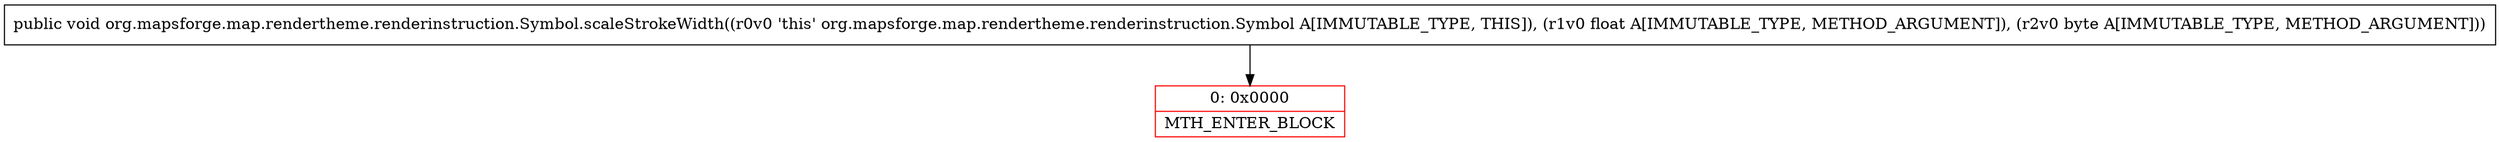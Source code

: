 digraph "CFG fororg.mapsforge.map.rendertheme.renderinstruction.Symbol.scaleStrokeWidth(FB)V" {
subgraph cluster_Region_1409710909 {
label = "R(0)";
node [shape=record,color=blue];
}
Node_0 [shape=record,color=red,label="{0\:\ 0x0000|MTH_ENTER_BLOCK\l}"];
MethodNode[shape=record,label="{public void org.mapsforge.map.rendertheme.renderinstruction.Symbol.scaleStrokeWidth((r0v0 'this' org.mapsforge.map.rendertheme.renderinstruction.Symbol A[IMMUTABLE_TYPE, THIS]), (r1v0 float A[IMMUTABLE_TYPE, METHOD_ARGUMENT]), (r2v0 byte A[IMMUTABLE_TYPE, METHOD_ARGUMENT])) }"];
MethodNode -> Node_0;
}

